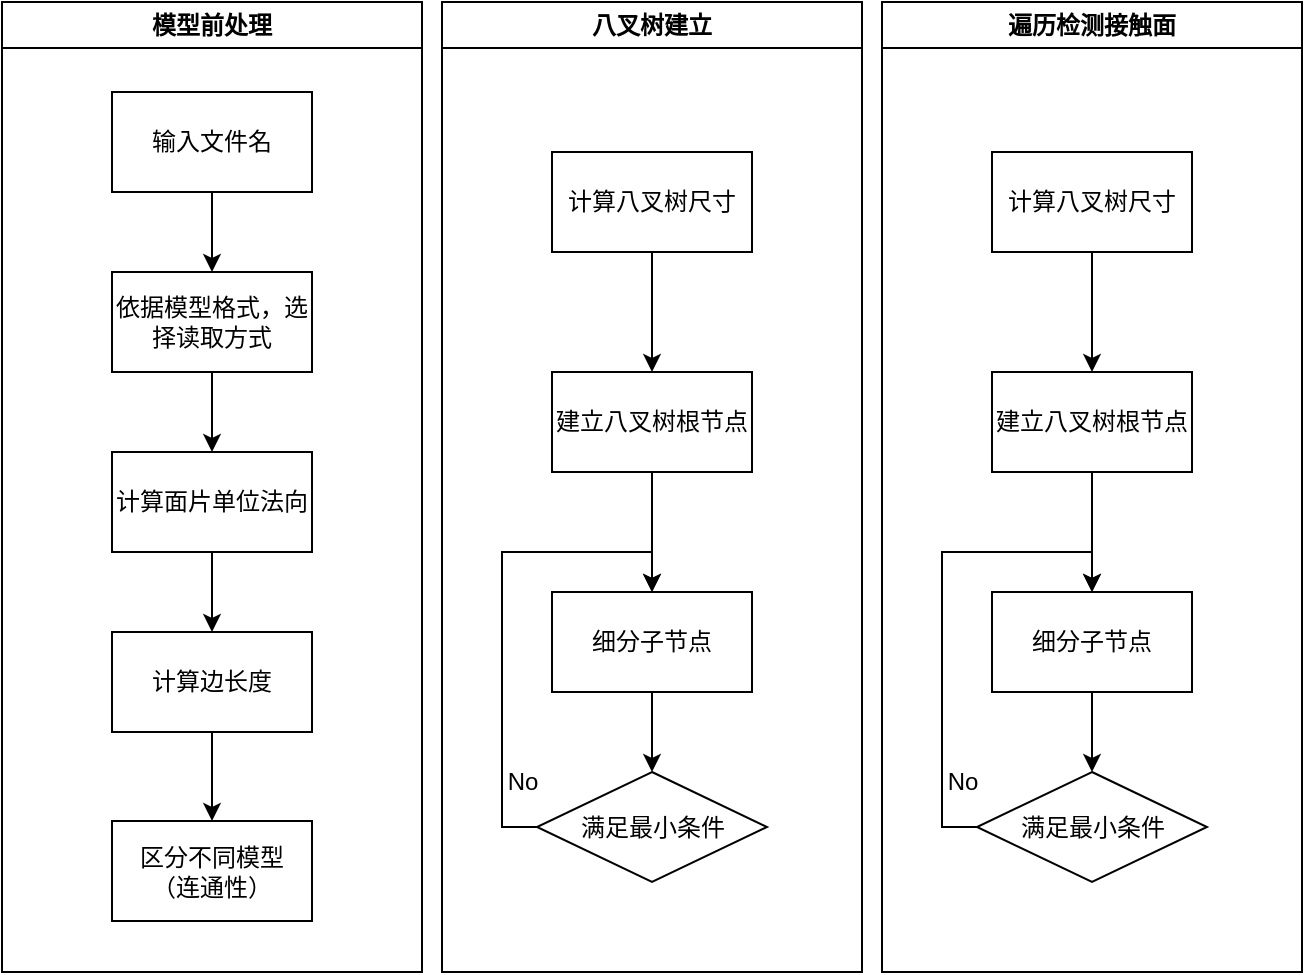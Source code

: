 <mxfile version="24.0.7" type="github">
  <diagram name="第 1 页" id="n2B5yL4K1JaY0Z_J82ZU">
    <mxGraphModel dx="1386" dy="785" grid="1" gridSize="10" guides="1" tooltips="1" connect="1" arrows="1" fold="1" page="1" pageScale="1" pageWidth="827" pageHeight="1169" math="0" shadow="0">
      <root>
        <mxCell id="0" />
        <mxCell id="1" parent="0" />
        <mxCell id="IkZhBHOxt636drZOpqKK-69" value="模型前处理" style="swimlane;whiteSpace=wrap;html=1;" vertex="1" parent="1">
          <mxGeometry x="50" y="135" width="210" height="485" as="geometry" />
        </mxCell>
        <mxCell id="IkZhBHOxt636drZOpqKK-73" value="" style="edgeStyle=orthogonalEdgeStyle;rounded=0;orthogonalLoop=1;jettySize=auto;html=1;" edge="1" parent="IkZhBHOxt636drZOpqKK-69" source="IkZhBHOxt636drZOpqKK-71" target="IkZhBHOxt636drZOpqKK-72">
          <mxGeometry relative="1" as="geometry" />
        </mxCell>
        <mxCell id="IkZhBHOxt636drZOpqKK-71" value="输入文件名" style="rounded=0;whiteSpace=wrap;html=1;" vertex="1" parent="IkZhBHOxt636drZOpqKK-69">
          <mxGeometry x="55" y="45" width="100" height="50" as="geometry" />
        </mxCell>
        <mxCell id="IkZhBHOxt636drZOpqKK-75" value="" style="edgeStyle=orthogonalEdgeStyle;rounded=0;orthogonalLoop=1;jettySize=auto;html=1;" edge="1" parent="IkZhBHOxt636drZOpqKK-69" source="IkZhBHOxt636drZOpqKK-72" target="IkZhBHOxt636drZOpqKK-74">
          <mxGeometry relative="1" as="geometry" />
        </mxCell>
        <mxCell id="IkZhBHOxt636drZOpqKK-72" value="依据模型格式，选择读取方式" style="rounded=0;whiteSpace=wrap;html=1;" vertex="1" parent="IkZhBHOxt636drZOpqKK-69">
          <mxGeometry x="55" y="135" width="100" height="50" as="geometry" />
        </mxCell>
        <mxCell id="IkZhBHOxt636drZOpqKK-77" value="" style="edgeStyle=orthogonalEdgeStyle;rounded=0;orthogonalLoop=1;jettySize=auto;html=1;" edge="1" parent="IkZhBHOxt636drZOpqKK-69" source="IkZhBHOxt636drZOpqKK-74" target="IkZhBHOxt636drZOpqKK-76">
          <mxGeometry relative="1" as="geometry" />
        </mxCell>
        <mxCell id="IkZhBHOxt636drZOpqKK-74" value="计算面片单位法向" style="rounded=0;whiteSpace=wrap;html=1;" vertex="1" parent="IkZhBHOxt636drZOpqKK-69">
          <mxGeometry x="55" y="225" width="100" height="50" as="geometry" />
        </mxCell>
        <mxCell id="IkZhBHOxt636drZOpqKK-88" value="" style="edgeStyle=orthogonalEdgeStyle;rounded=0;orthogonalLoop=1;jettySize=auto;html=1;" edge="1" parent="IkZhBHOxt636drZOpqKK-69" source="IkZhBHOxt636drZOpqKK-76" target="IkZhBHOxt636drZOpqKK-87">
          <mxGeometry relative="1" as="geometry" />
        </mxCell>
        <mxCell id="IkZhBHOxt636drZOpqKK-76" value="计算边长度" style="rounded=0;whiteSpace=wrap;html=1;" vertex="1" parent="IkZhBHOxt636drZOpqKK-69">
          <mxGeometry x="55" y="315" width="100" height="50" as="geometry" />
        </mxCell>
        <mxCell id="IkZhBHOxt636drZOpqKK-87" value="区分不同模型&lt;div&gt;（连通性）&lt;/div&gt;" style="rounded=0;whiteSpace=wrap;html=1;" vertex="1" parent="IkZhBHOxt636drZOpqKK-69">
          <mxGeometry x="55" y="409.5" width="100" height="50" as="geometry" />
        </mxCell>
        <mxCell id="IkZhBHOxt636drZOpqKK-79" value="八叉树建立" style="swimlane;whiteSpace=wrap;html=1;" vertex="1" parent="1">
          <mxGeometry x="270" y="135" width="210" height="485" as="geometry" />
        </mxCell>
        <mxCell id="IkZhBHOxt636drZOpqKK-92" value="" style="edgeStyle=orthogonalEdgeStyle;rounded=0;orthogonalLoop=1;jettySize=auto;html=1;" edge="1" parent="IkZhBHOxt636drZOpqKK-79" source="IkZhBHOxt636drZOpqKK-89" target="IkZhBHOxt636drZOpqKK-90">
          <mxGeometry relative="1" as="geometry" />
        </mxCell>
        <mxCell id="IkZhBHOxt636drZOpqKK-89" value="计算八叉树尺寸" style="rounded=0;whiteSpace=wrap;html=1;" vertex="1" parent="IkZhBHOxt636drZOpqKK-79">
          <mxGeometry x="55" y="75" width="100" height="50" as="geometry" />
        </mxCell>
        <mxCell id="IkZhBHOxt636drZOpqKK-93" value="" style="edgeStyle=orthogonalEdgeStyle;rounded=0;orthogonalLoop=1;jettySize=auto;html=1;" edge="1" parent="IkZhBHOxt636drZOpqKK-79" source="IkZhBHOxt636drZOpqKK-90" target="IkZhBHOxt636drZOpqKK-91">
          <mxGeometry relative="1" as="geometry" />
        </mxCell>
        <mxCell id="IkZhBHOxt636drZOpqKK-90" value="建立八叉树根节点" style="rounded=0;whiteSpace=wrap;html=1;" vertex="1" parent="IkZhBHOxt636drZOpqKK-79">
          <mxGeometry x="55" y="185" width="100" height="50" as="geometry" />
        </mxCell>
        <mxCell id="IkZhBHOxt636drZOpqKK-95" value="" style="edgeStyle=orthogonalEdgeStyle;rounded=0;orthogonalLoop=1;jettySize=auto;html=1;" edge="1" parent="IkZhBHOxt636drZOpqKK-79" source="IkZhBHOxt636drZOpqKK-91" target="IkZhBHOxt636drZOpqKK-94">
          <mxGeometry relative="1" as="geometry" />
        </mxCell>
        <mxCell id="IkZhBHOxt636drZOpqKK-91" value="细分子节点" style="rounded=0;whiteSpace=wrap;html=1;" vertex="1" parent="IkZhBHOxt636drZOpqKK-79">
          <mxGeometry x="55" y="295" width="100" height="50" as="geometry" />
        </mxCell>
        <mxCell id="IkZhBHOxt636drZOpqKK-96" style="edgeStyle=orthogonalEdgeStyle;rounded=0;orthogonalLoop=1;jettySize=auto;html=1;entryX=0.5;entryY=0;entryDx=0;entryDy=0;" edge="1" parent="IkZhBHOxt636drZOpqKK-79" source="IkZhBHOxt636drZOpqKK-94" target="IkZhBHOxt636drZOpqKK-91">
          <mxGeometry relative="1" as="geometry">
            <Array as="points">
              <mxPoint x="30" y="413" />
              <mxPoint x="30" y="275" />
              <mxPoint x="105" y="275" />
            </Array>
          </mxGeometry>
        </mxCell>
        <mxCell id="IkZhBHOxt636drZOpqKK-94" value="满足最小条件" style="rhombus;whiteSpace=wrap;html=1;" vertex="1" parent="IkZhBHOxt636drZOpqKK-79">
          <mxGeometry x="47.5" y="385" width="115" height="55" as="geometry" />
        </mxCell>
        <mxCell id="IkZhBHOxt636drZOpqKK-97" value="No" style="text;html=1;align=center;verticalAlign=middle;resizable=0;points=[];autosize=1;strokeColor=none;fillColor=none;" vertex="1" parent="IkZhBHOxt636drZOpqKK-79">
          <mxGeometry x="20" y="375" width="40" height="30" as="geometry" />
        </mxCell>
        <mxCell id="IkZhBHOxt636drZOpqKK-98" value="遍历检测接触面" style="swimlane;whiteSpace=wrap;html=1;" vertex="1" parent="1">
          <mxGeometry x="490" y="135" width="210" height="485" as="geometry" />
        </mxCell>
        <mxCell id="IkZhBHOxt636drZOpqKK-99" value="" style="edgeStyle=orthogonalEdgeStyle;rounded=0;orthogonalLoop=1;jettySize=auto;html=1;" edge="1" parent="IkZhBHOxt636drZOpqKK-98" source="IkZhBHOxt636drZOpqKK-100" target="IkZhBHOxt636drZOpqKK-102">
          <mxGeometry relative="1" as="geometry" />
        </mxCell>
        <mxCell id="IkZhBHOxt636drZOpqKK-100" value="计算八叉树尺寸" style="rounded=0;whiteSpace=wrap;html=1;" vertex="1" parent="IkZhBHOxt636drZOpqKK-98">
          <mxGeometry x="55" y="75" width="100" height="50" as="geometry" />
        </mxCell>
        <mxCell id="IkZhBHOxt636drZOpqKK-101" value="" style="edgeStyle=orthogonalEdgeStyle;rounded=0;orthogonalLoop=1;jettySize=auto;html=1;" edge="1" parent="IkZhBHOxt636drZOpqKK-98" source="IkZhBHOxt636drZOpqKK-102" target="IkZhBHOxt636drZOpqKK-104">
          <mxGeometry relative="1" as="geometry" />
        </mxCell>
        <mxCell id="IkZhBHOxt636drZOpqKK-102" value="建立八叉树根节点" style="rounded=0;whiteSpace=wrap;html=1;" vertex="1" parent="IkZhBHOxt636drZOpqKK-98">
          <mxGeometry x="55" y="185" width="100" height="50" as="geometry" />
        </mxCell>
        <mxCell id="IkZhBHOxt636drZOpqKK-103" value="" style="edgeStyle=orthogonalEdgeStyle;rounded=0;orthogonalLoop=1;jettySize=auto;html=1;" edge="1" parent="IkZhBHOxt636drZOpqKK-98" source="IkZhBHOxt636drZOpqKK-104" target="IkZhBHOxt636drZOpqKK-106">
          <mxGeometry relative="1" as="geometry" />
        </mxCell>
        <mxCell id="IkZhBHOxt636drZOpqKK-104" value="细分子节点" style="rounded=0;whiteSpace=wrap;html=1;" vertex="1" parent="IkZhBHOxt636drZOpqKK-98">
          <mxGeometry x="55" y="295" width="100" height="50" as="geometry" />
        </mxCell>
        <mxCell id="IkZhBHOxt636drZOpqKK-105" style="edgeStyle=orthogonalEdgeStyle;rounded=0;orthogonalLoop=1;jettySize=auto;html=1;entryX=0.5;entryY=0;entryDx=0;entryDy=0;" edge="1" parent="IkZhBHOxt636drZOpqKK-98" source="IkZhBHOxt636drZOpqKK-106" target="IkZhBHOxt636drZOpqKK-104">
          <mxGeometry relative="1" as="geometry">
            <Array as="points">
              <mxPoint x="30" y="413" />
              <mxPoint x="30" y="275" />
              <mxPoint x="105" y="275" />
            </Array>
          </mxGeometry>
        </mxCell>
        <mxCell id="IkZhBHOxt636drZOpqKK-106" value="满足最小条件" style="rhombus;whiteSpace=wrap;html=1;" vertex="1" parent="IkZhBHOxt636drZOpqKK-98">
          <mxGeometry x="47.5" y="385" width="115" height="55" as="geometry" />
        </mxCell>
        <mxCell id="IkZhBHOxt636drZOpqKK-107" value="No" style="text;html=1;align=center;verticalAlign=middle;resizable=0;points=[];autosize=1;strokeColor=none;fillColor=none;" vertex="1" parent="IkZhBHOxt636drZOpqKK-98">
          <mxGeometry x="20" y="375" width="40" height="30" as="geometry" />
        </mxCell>
      </root>
    </mxGraphModel>
  </diagram>
</mxfile>

